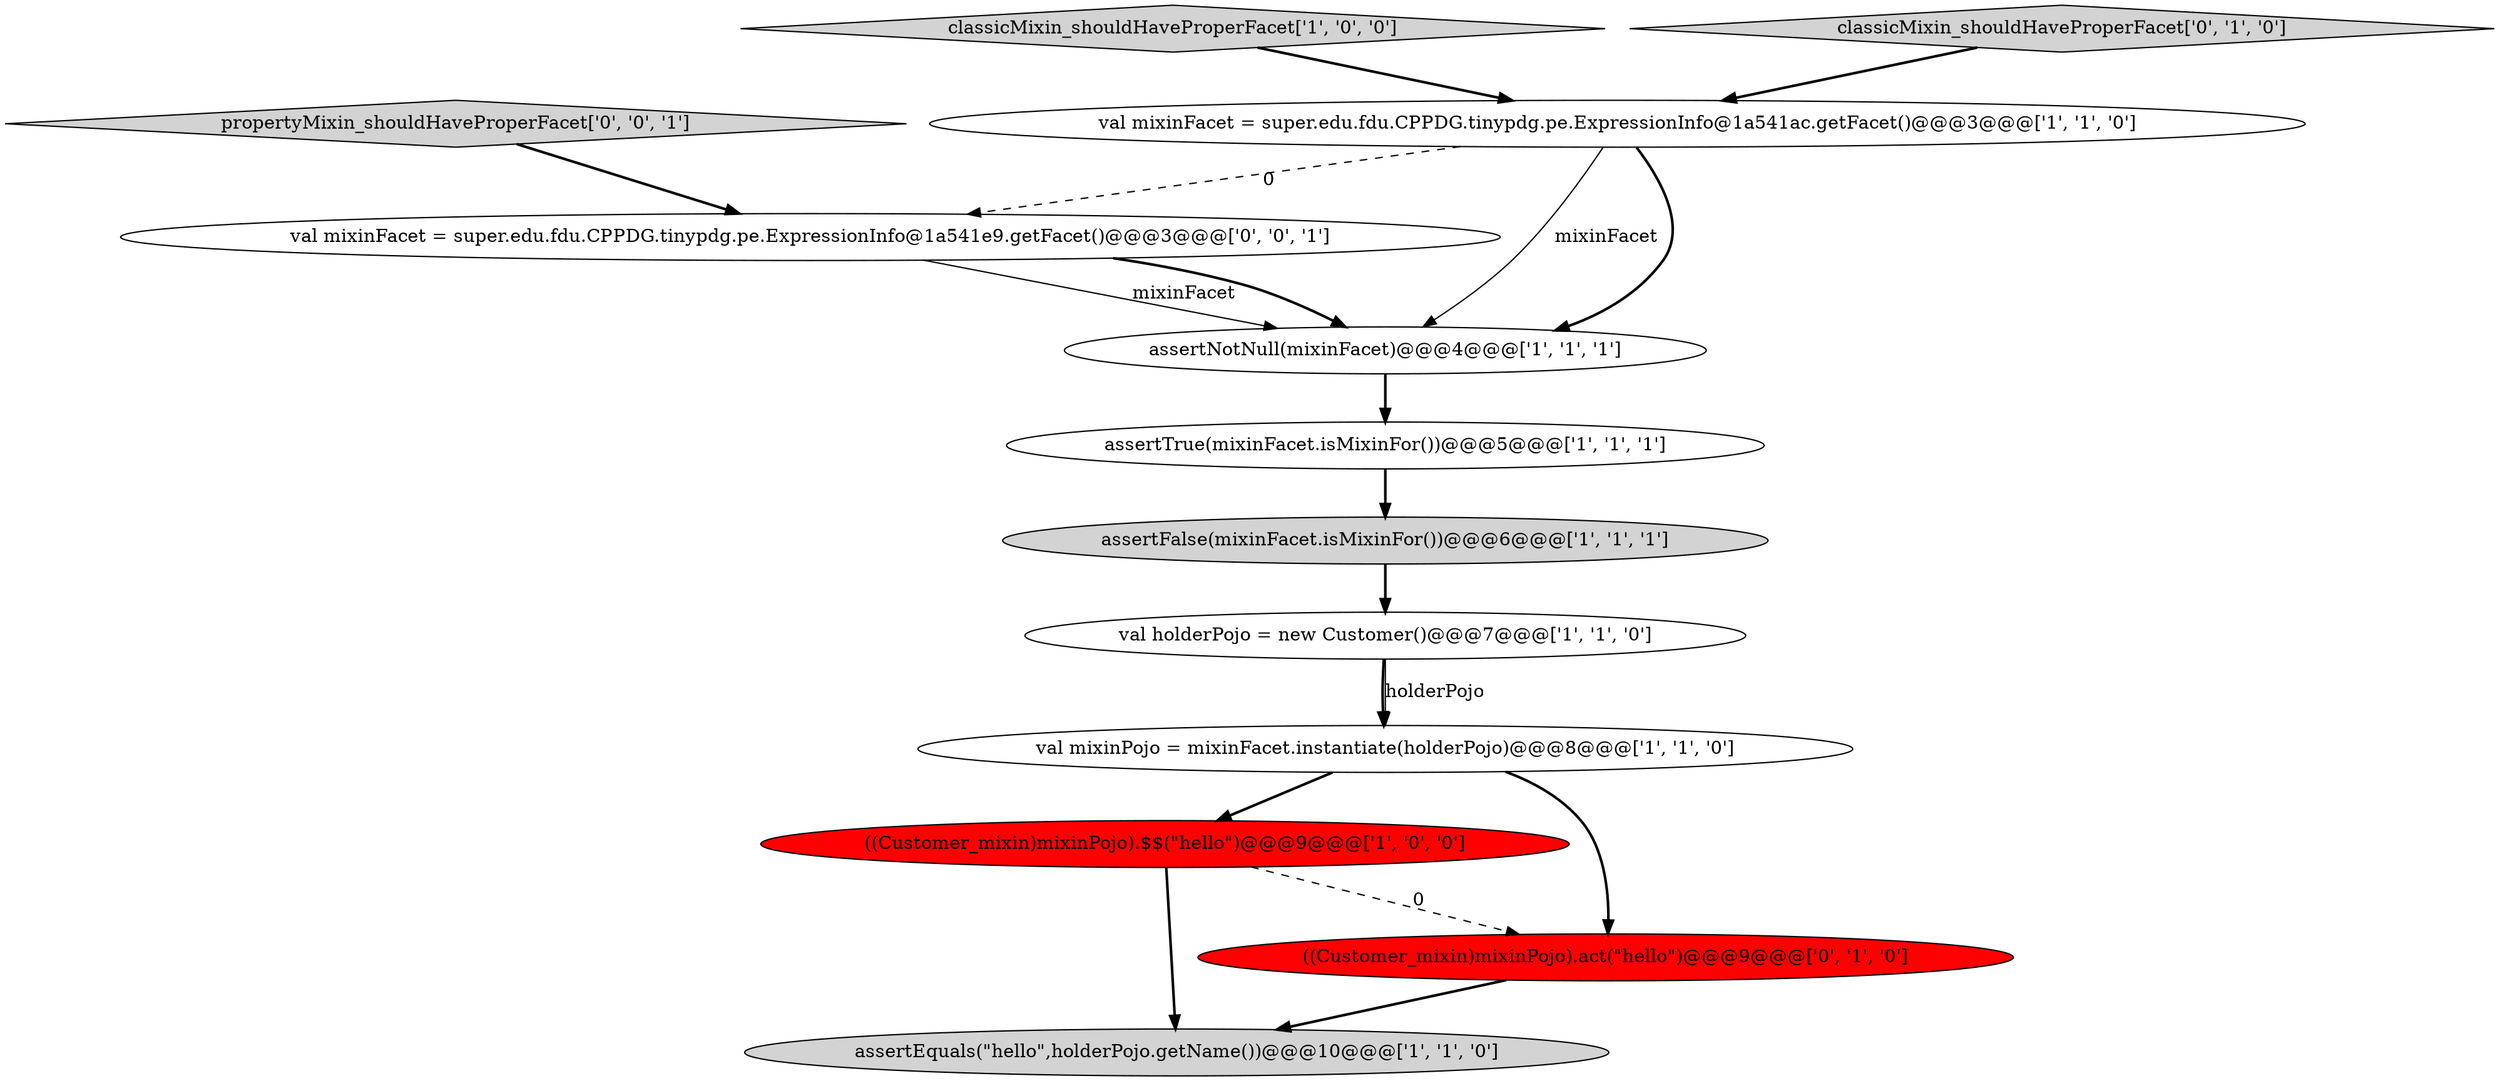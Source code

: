 digraph {
4 [style = filled, label = "assertEquals(\"hello\",holderPojo.getName())@@@10@@@['1', '1', '0']", fillcolor = lightgray, shape = ellipse image = "AAA0AAABBB1BBB"];
5 [style = filled, label = "assertFalse(mixinFacet.isMixinFor())@@@6@@@['1', '1', '1']", fillcolor = lightgray, shape = ellipse image = "AAA0AAABBB1BBB"];
7 [style = filled, label = "((Customer_mixin)mixinPojo).$$(\"hello\")@@@9@@@['1', '0', '0']", fillcolor = red, shape = ellipse image = "AAA1AAABBB1BBB"];
0 [style = filled, label = "val mixinPojo = mixinFacet.instantiate(holderPojo)@@@8@@@['1', '1', '0']", fillcolor = white, shape = ellipse image = "AAA0AAABBB1BBB"];
8 [style = filled, label = "classicMixin_shouldHaveProperFacet['1', '0', '0']", fillcolor = lightgray, shape = diamond image = "AAA0AAABBB1BBB"];
3 [style = filled, label = "assertTrue(mixinFacet.isMixinFor())@@@5@@@['1', '1', '1']", fillcolor = white, shape = ellipse image = "AAA0AAABBB1BBB"];
2 [style = filled, label = "val mixinFacet = super.edu.fdu.CPPDG.tinypdg.pe.ExpressionInfo@1a541ac.getFacet()@@@3@@@['1', '1', '0']", fillcolor = white, shape = ellipse image = "AAA0AAABBB1BBB"];
10 [style = filled, label = "classicMixin_shouldHaveProperFacet['0', '1', '0']", fillcolor = lightgray, shape = diamond image = "AAA0AAABBB2BBB"];
1 [style = filled, label = "val holderPojo = new Customer()@@@7@@@['1', '1', '0']", fillcolor = white, shape = ellipse image = "AAA0AAABBB1BBB"];
12 [style = filled, label = "propertyMixin_shouldHaveProperFacet['0', '0', '1']", fillcolor = lightgray, shape = diamond image = "AAA0AAABBB3BBB"];
6 [style = filled, label = "assertNotNull(mixinFacet)@@@4@@@['1', '1', '1']", fillcolor = white, shape = ellipse image = "AAA0AAABBB1BBB"];
9 [style = filled, label = "((Customer_mixin)mixinPojo).act(\"hello\")@@@9@@@['0', '1', '0']", fillcolor = red, shape = ellipse image = "AAA1AAABBB2BBB"];
11 [style = filled, label = "val mixinFacet = super.edu.fdu.CPPDG.tinypdg.pe.ExpressionInfo@1a541e9.getFacet()@@@3@@@['0', '0', '1']", fillcolor = white, shape = ellipse image = "AAA0AAABBB3BBB"];
6->3 [style = bold, label=""];
5->1 [style = bold, label=""];
2->11 [style = dashed, label="0"];
10->2 [style = bold, label=""];
3->5 [style = bold, label=""];
0->9 [style = bold, label=""];
11->6 [style = solid, label="mixinFacet"];
1->0 [style = bold, label=""];
7->4 [style = bold, label=""];
8->2 [style = bold, label=""];
7->9 [style = dashed, label="0"];
2->6 [style = solid, label="mixinFacet"];
2->6 [style = bold, label=""];
9->4 [style = bold, label=""];
11->6 [style = bold, label=""];
0->7 [style = bold, label=""];
12->11 [style = bold, label=""];
1->0 [style = solid, label="holderPojo"];
}
